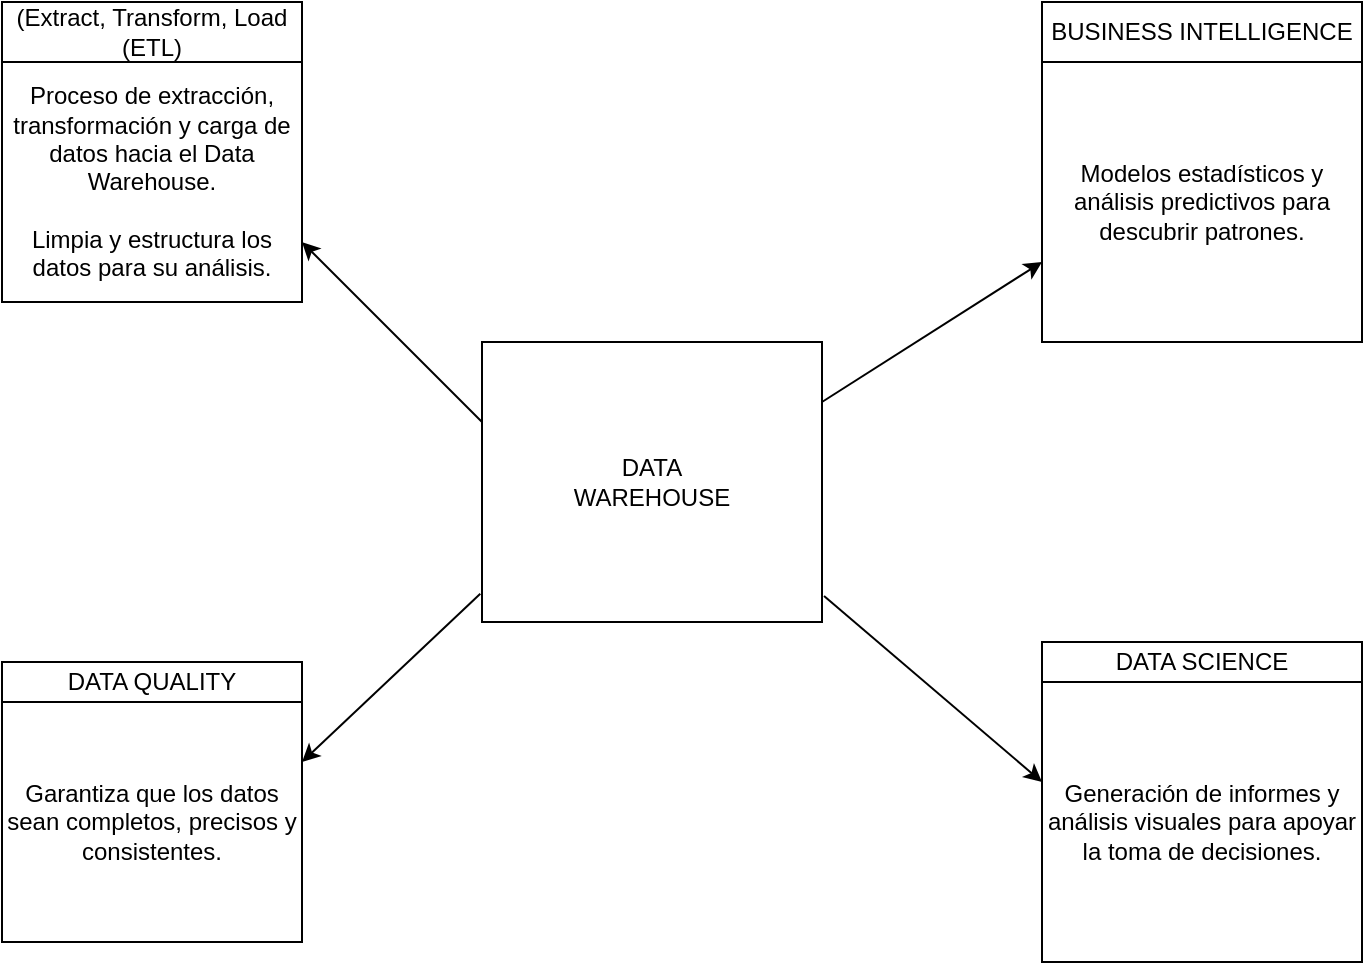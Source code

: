 <mxfile version="26.1.3">
  <diagram name="Página-1" id="vjyivv18IGFN6AD_xEd1">
    <mxGraphModel dx="1114" dy="600" grid="1" gridSize="10" guides="1" tooltips="1" connect="1" arrows="1" fold="1" page="1" pageScale="1" pageWidth="827" pageHeight="1169" math="0" shadow="0">
      <root>
        <mxCell id="0" />
        <mxCell id="1" parent="0" />
        <mxCell id="tQYcQKKl7BU8nWXYsCcV-1" value="&lt;div&gt;DATA&lt;/div&gt;&lt;div&gt;WAREHOUSE&lt;/div&gt;" style="rounded=0;whiteSpace=wrap;html=1;" vertex="1" parent="1">
          <mxGeometry x="320" y="1050" width="170" height="140" as="geometry" />
        </mxCell>
        <mxCell id="tQYcQKKl7BU8nWXYsCcV-2" value="" style="endArrow=classic;html=1;rounded=0;" edge="1" parent="1">
          <mxGeometry width="50" height="50" relative="1" as="geometry">
            <mxPoint x="490" y="1080" as="sourcePoint" />
            <mxPoint x="600" y="1010" as="targetPoint" />
          </mxGeometry>
        </mxCell>
        <mxCell id="tQYcQKKl7BU8nWXYsCcV-3" value="" style="endArrow=classic;html=1;rounded=0;exitX=1.006;exitY=0.907;exitDx=0;exitDy=0;exitPerimeter=0;" edge="1" parent="1" source="tQYcQKKl7BU8nWXYsCcV-1">
          <mxGeometry width="50" height="50" relative="1" as="geometry">
            <mxPoint x="490" y="1180" as="sourcePoint" />
            <mxPoint x="600" y="1270.02" as="targetPoint" />
          </mxGeometry>
        </mxCell>
        <mxCell id="tQYcQKKl7BU8nWXYsCcV-4" value="Generación de informes y análisis visuales para apoyar la toma de decisiones." style="rounded=0;whiteSpace=wrap;html=1;" vertex="1" parent="1">
          <mxGeometry x="600" y="1220" width="160" height="140" as="geometry" />
        </mxCell>
        <mxCell id="tQYcQKKl7BU8nWXYsCcV-5" value="Modelos estadísticos y análisis predictivos para descubrir patrones." style="rounded=0;whiteSpace=wrap;html=1;" vertex="1" parent="1">
          <mxGeometry x="600" y="910" width="160" height="140" as="geometry" />
        </mxCell>
        <mxCell id="tQYcQKKl7BU8nWXYsCcV-6" value="Garantiza que los datos sean completos, precisos y consistentes." style="rounded=0;whiteSpace=wrap;html=1;" vertex="1" parent="1">
          <mxGeometry x="80" y="1230" width="150" height="120" as="geometry" />
        </mxCell>
        <mxCell id="tQYcQKKl7BU8nWXYsCcV-7" value="&lt;div&gt;&lt;div&gt;&lt;span style=&quot;background-color: transparent; color: light-dark(rgb(0, 0, 0), rgb(255, 255, 255));&quot;&gt;Proceso de extracción, transformación y carga de datos hacia el Data Warehouse.&lt;/span&gt;&lt;/div&gt;&lt;div&gt;&lt;span style=&quot;background-color: transparent; color: light-dark(rgb(0, 0, 0), rgb(255, 255, 255));&quot;&gt;&lt;br&gt;&lt;/span&gt;&lt;/div&gt;&lt;div&gt;&lt;span style=&quot;background-color: transparent; color: light-dark(rgb(0, 0, 0), rgb(255, 255, 255));&quot;&gt;Limpia y estructura los datos para su análisis.&lt;/span&gt;&lt;/div&gt;&lt;/div&gt;" style="rounded=0;whiteSpace=wrap;html=1;" vertex="1" parent="1">
          <mxGeometry x="80" y="910" width="150" height="120" as="geometry" />
        </mxCell>
        <mxCell id="tQYcQKKl7BU8nWXYsCcV-8" value="DATA SCIENCE" style="rounded=0;whiteSpace=wrap;html=1;" vertex="1" parent="1">
          <mxGeometry x="600" y="1200" width="160" height="20" as="geometry" />
        </mxCell>
        <mxCell id="tQYcQKKl7BU8nWXYsCcV-9" value="(Extract, Transform, Load&lt;div&gt;(ETL)&lt;/div&gt;" style="rounded=0;whiteSpace=wrap;html=1;" vertex="1" parent="1">
          <mxGeometry x="80" y="880" width="150" height="30" as="geometry" />
        </mxCell>
        <mxCell id="tQYcQKKl7BU8nWXYsCcV-10" value="BUSINESS INTELLIGENCE" style="rounded=0;whiteSpace=wrap;html=1;" vertex="1" parent="1">
          <mxGeometry x="600" y="880" width="160" height="30" as="geometry" />
        </mxCell>
        <mxCell id="tQYcQKKl7BU8nWXYsCcV-11" value="DATA QUALITY" style="rounded=0;whiteSpace=wrap;html=1;" vertex="1" parent="1">
          <mxGeometry x="80" y="1210" width="150" height="20" as="geometry" />
        </mxCell>
        <mxCell id="tQYcQKKl7BU8nWXYsCcV-12" value="" style="endArrow=classic;html=1;rounded=0;entryX=1;entryY=0.75;entryDx=0;entryDy=0;" edge="1" parent="1" target="tQYcQKKl7BU8nWXYsCcV-7">
          <mxGeometry width="50" height="50" relative="1" as="geometry">
            <mxPoint x="320" y="1090" as="sourcePoint" />
            <mxPoint x="240" y="1020" as="targetPoint" />
          </mxGeometry>
        </mxCell>
        <mxCell id="tQYcQKKl7BU8nWXYsCcV-13" value="" style="endArrow=classic;html=1;rounded=0;exitX=-0.005;exitY=0.899;exitDx=0;exitDy=0;exitPerimeter=0;" edge="1" parent="1" source="tQYcQKKl7BU8nWXYsCcV-1">
          <mxGeometry width="50" height="50" relative="1" as="geometry">
            <mxPoint x="300" y="1190" as="sourcePoint" />
            <mxPoint x="230" y="1260" as="targetPoint" />
          </mxGeometry>
        </mxCell>
      </root>
    </mxGraphModel>
  </diagram>
</mxfile>
